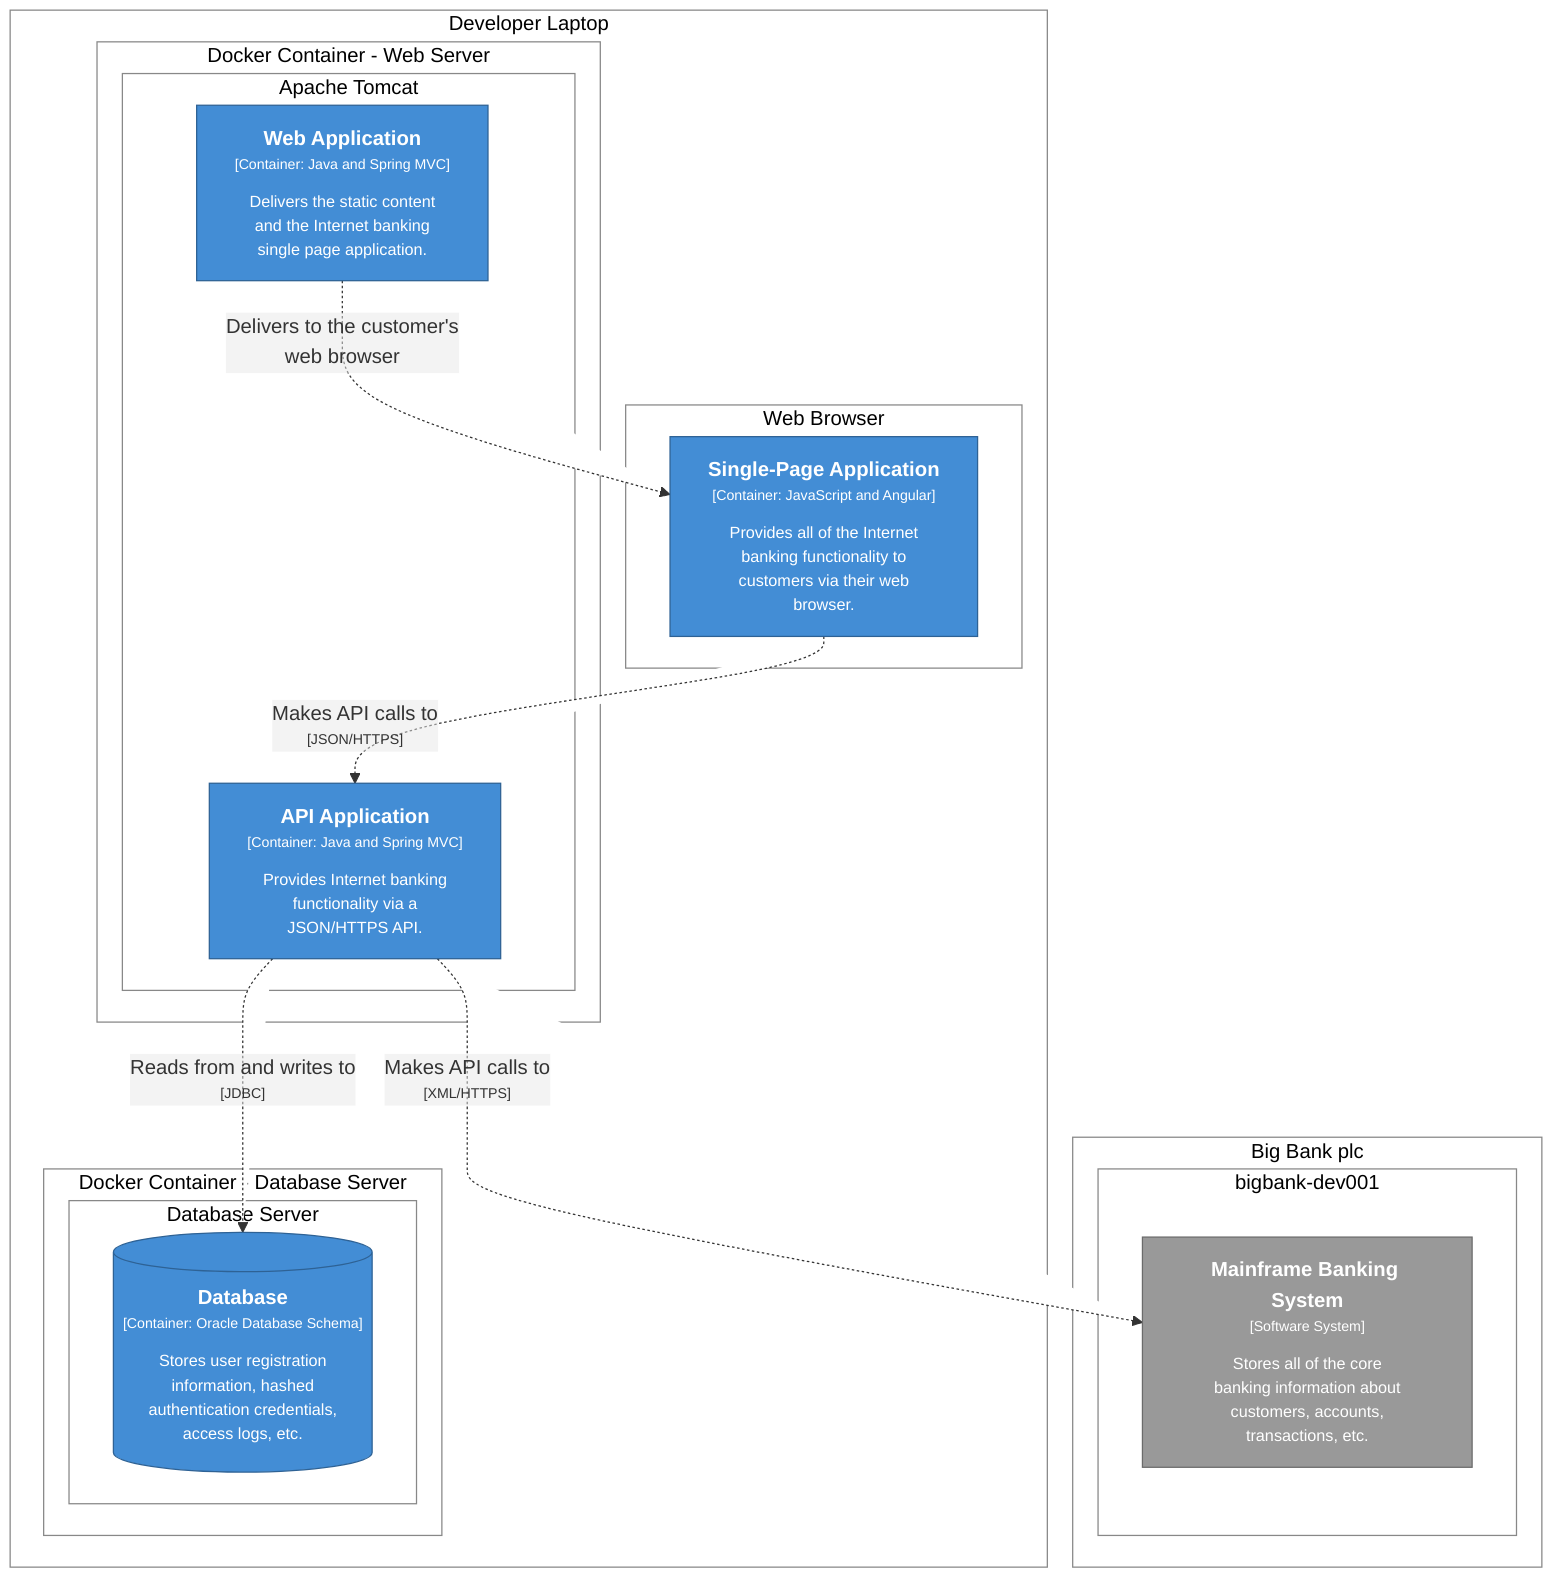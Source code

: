 graph TB
  linkStyle default fill:#ffffff

  subgraph 55 [Big Bank plc]
    style 55 fill:#ffffff,stroke:#888888,color:#000000

    subgraph 56 [bigbank-dev001]
      style 56 fill:#ffffff,stroke:#888888,color:#000000

      57["<div style='font-weight: bold'>Mainframe Banking System</div><div style='font-size: 70%; margin-top: 0px'>[Software System]</div><div style='font-size: 80%; margin-top:10px'>Stores all of the core<br />banking information about<br />customers, accounts,<br />transactions, etc.</div>"]
      style 57 fill:#999999,stroke:#6b6b6b,color:#ffffff
    end

  end

  subgraph 50 [Developer Laptop]
    style 50 fill:#ffffff,stroke:#888888,color:#000000

    subgraph 59 [Docker Container - Database Server]
      style 59 fill:#ffffff,stroke:#888888,color:#000000

      subgraph 60 [Database Server]
        style 60 fill:#ffffff,stroke:#888888,color:#000000

        61[("<div style='font-weight: bold'>Database</div><div style='font-size: 70%; margin-top: 0px'>[Container: Oracle Database Schema]</div><div style='font-size: 80%; margin-top:10px'>Stores user registration<br />information, hashed<br />authentication credentials,<br />access logs, etc.</div>")]
        style 61 fill:#438dd5,stroke:#2e6295,color:#ffffff
      end

    end

    subgraph 51 [Docker Container - Web Server]
      style 51 fill:#ffffff,stroke:#888888,color:#000000

      subgraph 52 [Apache Tomcat]
        style 52 fill:#ffffff,stroke:#888888,color:#000000

        54["<div style='font-weight: bold'>API Application</div><div style='font-size: 70%; margin-top: 0px'>[Container: Java and Spring MVC]</div><div style='font-size: 80%; margin-top:10px'>Provides Internet banking<br />functionality via a<br />JSON/HTTPS API.</div>"]
        style 54 fill:#438dd5,stroke:#2e6295,color:#ffffff
        53["<div style='font-weight: bold'>Web Application</div><div style='font-size: 70%; margin-top: 0px'>[Container: Java and Spring MVC]</div><div style='font-size: 80%; margin-top:10px'>Delivers the static content<br />and the Internet banking<br />single page application.</div>"]
        style 53 fill:#438dd5,stroke:#2e6295,color:#ffffff
      end

    end

    subgraph 63 [Web Browser]
      style 63 fill:#ffffff,stroke:#888888,color:#000000

      64["<div style='font-weight: bold'>Single-Page Application</div><div style='font-size: 70%; margin-top: 0px'>[Container: JavaScript and Angular]</div><div style='font-size: 80%; margin-top:10px'>Provides all of the Internet<br />banking functionality to<br />customers via their web<br />browser.</div>"]
      style 64 fill:#438dd5,stroke:#2e6295,color:#ffffff
    end

  end

  54-. "<div>Makes API calls to</div><div style='font-size: 70%'>[XML/HTTPS]</div>" .->57
  54-. "<div>Reads from and writes to</div><div style='font-size: 70%'>[JDBC]</div>" .->61
  64-. "<div>Makes API calls to</div><div style='font-size: 70%'>[JSON/HTTPS]</div>" .->54
  53-. "<div>Delivers to the customer's<br />web browser</div><div style='font-size: 70%'></div>" .->64